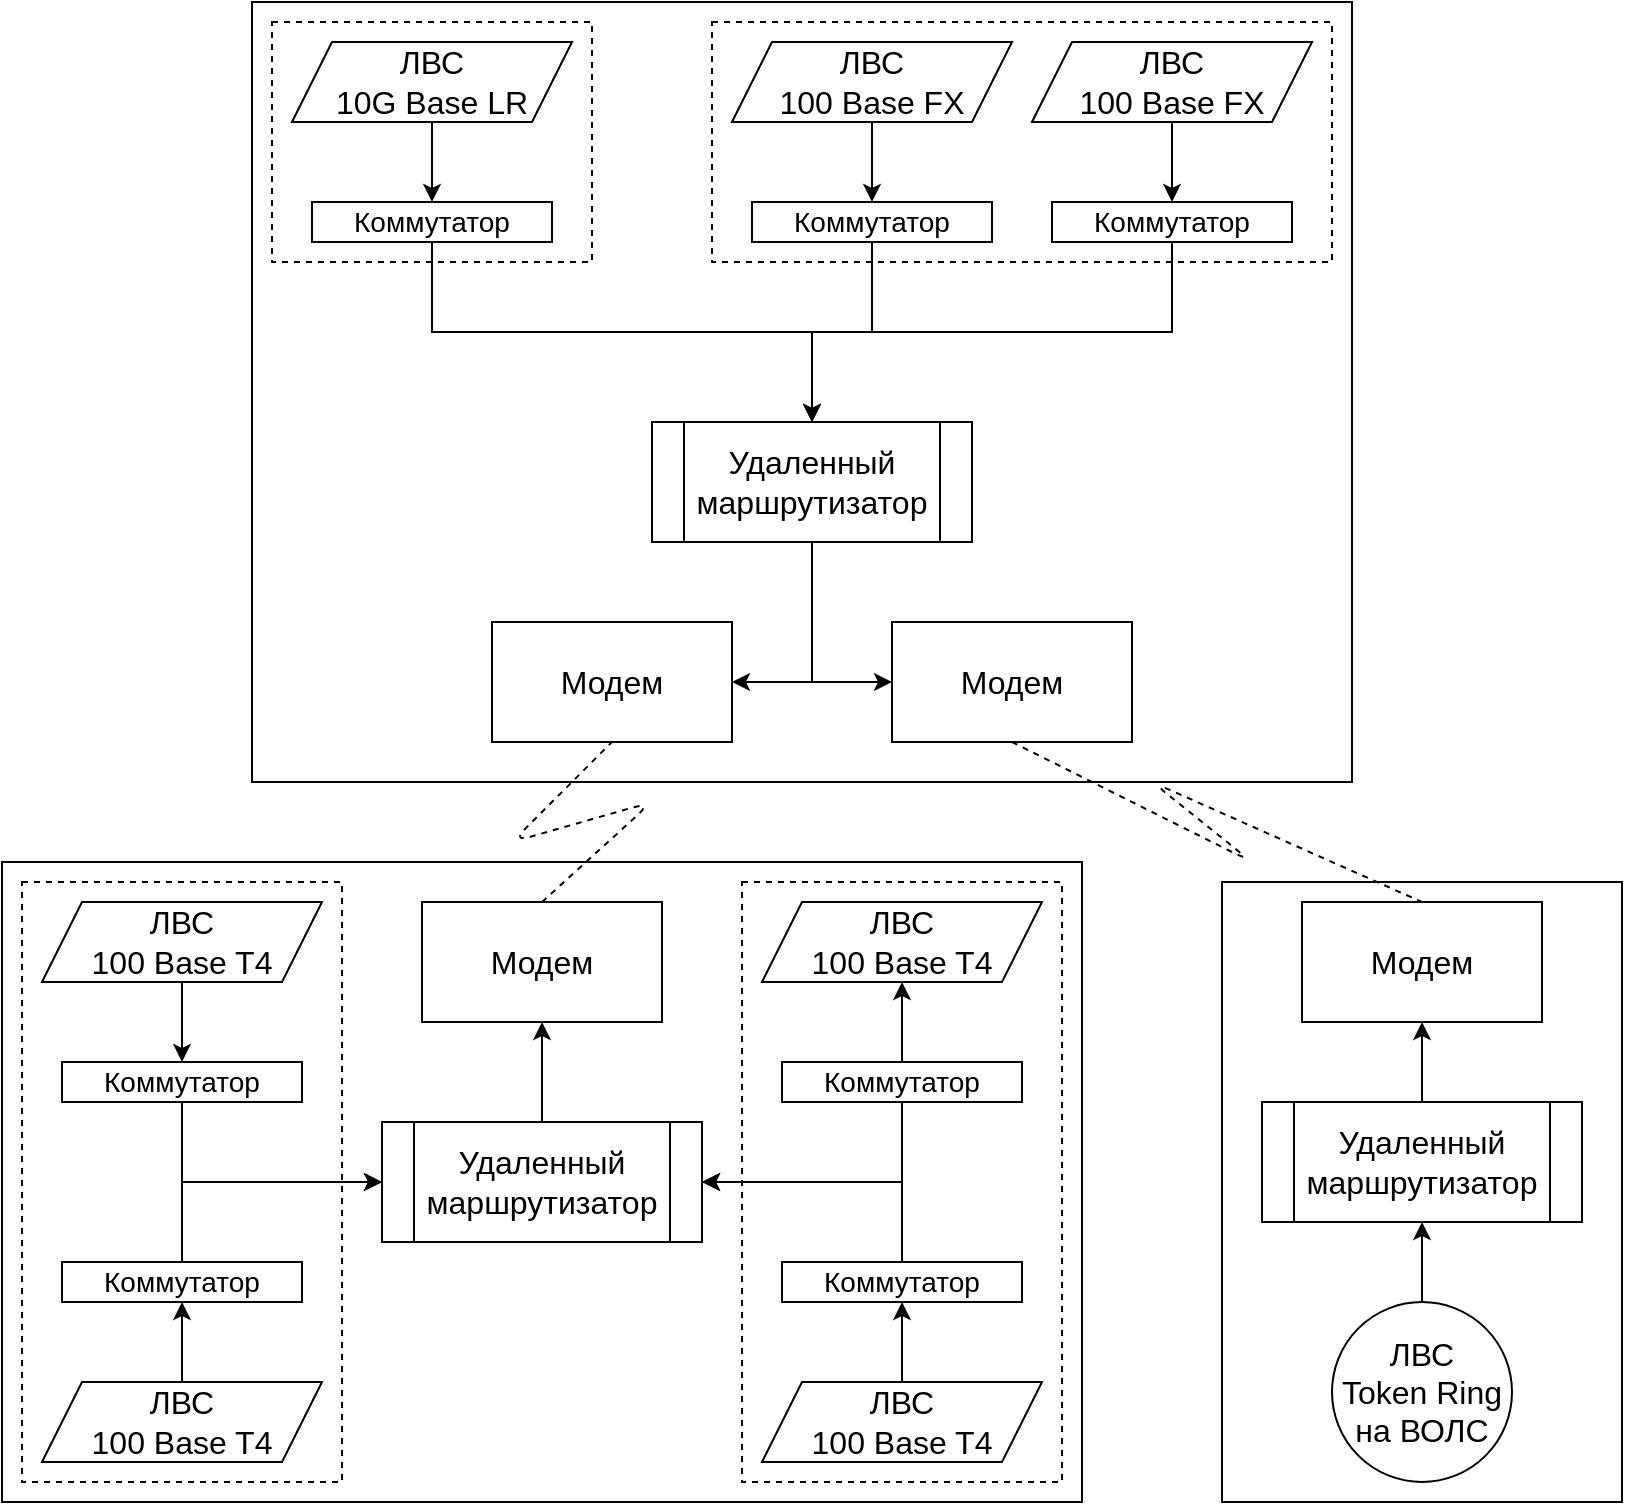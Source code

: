 <mxfile version="13.6.10" type="github">
  <diagram id="Ht1M8jgEwFfnCIfOTk4-" name="Page-1">
    <mxGraphModel dx="-249" dy="1341" grid="1" gridSize="10" guides="1" tooltips="1" connect="1" arrows="1" fold="1" page="1" pageScale="1" pageWidth="1169" pageHeight="827" math="0" shadow="0">
      <root>
        <mxCell id="0" />
        <mxCell id="1" parent="0" />
        <mxCell id="H0Uw_oi4I9NrX1j97PpR-87" value="" style="rounded=0;whiteSpace=wrap;html=1;fontSize=16;" vertex="1" parent="1">
          <mxGeometry x="1785" y="-50" width="200" height="310" as="geometry" />
        </mxCell>
        <mxCell id="H0Uw_oi4I9NrX1j97PpR-51" value="" style="rounded=0;whiteSpace=wrap;html=1;fontSize=16;" vertex="1" parent="1">
          <mxGeometry x="1300" y="-490" width="550" height="390" as="geometry" />
        </mxCell>
        <mxCell id="H0Uw_oi4I9NrX1j97PpR-79" value="" style="rounded=0;whiteSpace=wrap;html=1;dashed=1;fontSize=16;" vertex="1" parent="1">
          <mxGeometry x="1530" y="-480" width="310" height="120" as="geometry" />
        </mxCell>
        <mxCell id="H0Uw_oi4I9NrX1j97PpR-78" value="" style="rounded=0;whiteSpace=wrap;html=1;dashed=1;fontSize=16;" vertex="1" parent="1">
          <mxGeometry x="1310" y="-480" width="160" height="120" as="geometry" />
        </mxCell>
        <mxCell id="H0Uw_oi4I9NrX1j97PpR-71" value="" style="rounded=0;whiteSpace=wrap;html=1;fontSize=16;" vertex="1" parent="1">
          <mxGeometry x="1175" y="-60" width="540" height="320" as="geometry" />
        </mxCell>
        <mxCell id="H0Uw_oi4I9NrX1j97PpR-76" value="" style="rounded=0;whiteSpace=wrap;html=1;fontSize=16;dashed=1;" vertex="1" parent="1">
          <mxGeometry x="1545" y="-50" width="160" height="300" as="geometry" />
        </mxCell>
        <mxCell id="H0Uw_oi4I9NrX1j97PpR-73" value="" style="rounded=0;whiteSpace=wrap;html=1;fontSize=16;dashed=1;" vertex="1" parent="1">
          <mxGeometry x="1185" y="-50" width="160" height="300" as="geometry" />
        </mxCell>
        <mxCell id="H0Uw_oi4I9NrX1j97PpR-38" style="edgeStyle=orthogonalEdgeStyle;rounded=0;orthogonalLoop=1;jettySize=auto;html=1;exitX=0.5;exitY=1;exitDx=0;exitDy=0;entryX=0.5;entryY=0;entryDx=0;entryDy=0;fontSize=16;" edge="1" parent="1" source="H0Uw_oi4I9NrX1j97PpR-29" target="H0Uw_oi4I9NrX1j97PpR-31">
          <mxGeometry relative="1" as="geometry" />
        </mxCell>
        <mxCell id="H0Uw_oi4I9NrX1j97PpR-29" value="&lt;font style=&quot;font-size: 14px;&quot;&gt;Коммутатор&lt;/font&gt;" style="rounded=0;whiteSpace=wrap;html=1;fontSize=14;" vertex="1" parent="1">
          <mxGeometry x="1330" y="-390" width="120" height="20" as="geometry" />
        </mxCell>
        <mxCell id="H0Uw_oi4I9NrX1j97PpR-35" style="edgeStyle=orthogonalEdgeStyle;rounded=0;orthogonalLoop=1;jettySize=auto;html=1;exitX=0.5;exitY=1;exitDx=0;exitDy=0;entryX=1;entryY=0.5;entryDx=0;entryDy=0;fontSize=16;" edge="1" parent="1" source="H0Uw_oi4I9NrX1j97PpR-31" target="H0Uw_oi4I9NrX1j97PpR-33">
          <mxGeometry relative="1" as="geometry" />
        </mxCell>
        <mxCell id="H0Uw_oi4I9NrX1j97PpR-36" style="edgeStyle=orthogonalEdgeStyle;rounded=0;orthogonalLoop=1;jettySize=auto;html=1;exitX=0.5;exitY=1;exitDx=0;exitDy=0;entryX=0;entryY=0.5;entryDx=0;entryDy=0;fontSize=16;" edge="1" parent="1" source="H0Uw_oi4I9NrX1j97PpR-31" target="H0Uw_oi4I9NrX1j97PpR-34">
          <mxGeometry relative="1" as="geometry" />
        </mxCell>
        <mxCell id="H0Uw_oi4I9NrX1j97PpR-31" value="Удаленный маршрутизатор" style="shape=process;whiteSpace=wrap;html=1;backgroundOutline=1;fontSize=16;" vertex="1" parent="1">
          <mxGeometry x="1500" y="-280" width="160" height="60" as="geometry" />
        </mxCell>
        <mxCell id="H0Uw_oi4I9NrX1j97PpR-33" value="Модем" style="rounded=0;whiteSpace=wrap;html=1;fontSize=16;" vertex="1" parent="1">
          <mxGeometry x="1420" y="-180" width="120" height="60" as="geometry" />
        </mxCell>
        <mxCell id="H0Uw_oi4I9NrX1j97PpR-34" value="Модем" style="rounded=0;whiteSpace=wrap;html=1;fontSize=16;" vertex="1" parent="1">
          <mxGeometry x="1620" y="-180" width="120" height="60" as="geometry" />
        </mxCell>
        <mxCell id="H0Uw_oi4I9NrX1j97PpR-44" style="edgeStyle=orthogonalEdgeStyle;rounded=0;orthogonalLoop=1;jettySize=auto;html=1;exitX=0.5;exitY=1;exitDx=0;exitDy=0;fontSize=16;entryX=0.5;entryY=0;entryDx=0;entryDy=0;" edge="1" parent="1" source="H0Uw_oi4I9NrX1j97PpR-39" target="H0Uw_oi4I9NrX1j97PpR-31">
          <mxGeometry relative="1" as="geometry">
            <mxPoint x="1580" y="-290.0" as="targetPoint" />
          </mxGeometry>
        </mxCell>
        <mxCell id="H0Uw_oi4I9NrX1j97PpR-39" value="&lt;font style=&quot;font-size: 14px;&quot;&gt;Коммутатор&lt;/font&gt;" style="rounded=0;whiteSpace=wrap;html=1;fontSize=14;" vertex="1" parent="1">
          <mxGeometry x="1700" y="-390" width="120" height="20" as="geometry" />
        </mxCell>
        <mxCell id="H0Uw_oi4I9NrX1j97PpR-43" style="edgeStyle=orthogonalEdgeStyle;rounded=0;orthogonalLoop=1;jettySize=auto;html=1;exitX=0.5;exitY=1;exitDx=0;exitDy=0;entryX=0.5;entryY=0;entryDx=0;entryDy=0;fontSize=16;" edge="1" parent="1" source="H0Uw_oi4I9NrX1j97PpR-40" target="H0Uw_oi4I9NrX1j97PpR-31">
          <mxGeometry relative="1" as="geometry" />
        </mxCell>
        <mxCell id="H0Uw_oi4I9NrX1j97PpR-40" value="&lt;font style=&quot;font-size: 14px;&quot;&gt;Коммутатор&lt;/font&gt;" style="rounded=0;whiteSpace=wrap;html=1;fontSize=14;" vertex="1" parent="1">
          <mxGeometry x="1550" y="-390" width="120" height="20" as="geometry" />
        </mxCell>
        <mxCell id="H0Uw_oi4I9NrX1j97PpR-46" style="edgeStyle=orthogonalEdgeStyle;rounded=0;orthogonalLoop=1;jettySize=auto;html=1;exitX=0.5;exitY=1;exitDx=0;exitDy=0;entryX=0.5;entryY=0;entryDx=0;entryDy=0;fontSize=16;" edge="1" parent="1" source="H0Uw_oi4I9NrX1j97PpR-45" target="H0Uw_oi4I9NrX1j97PpR-29">
          <mxGeometry relative="1" as="geometry" />
        </mxCell>
        <mxCell id="H0Uw_oi4I9NrX1j97PpR-45" value="ЛВС&lt;br&gt;10G Base LR" style="shape=parallelogram;perimeter=parallelogramPerimeter;whiteSpace=wrap;html=1;fixedSize=1;fontSize=16;" vertex="1" parent="1">
          <mxGeometry x="1320" y="-470" width="140" height="40" as="geometry" />
        </mxCell>
        <mxCell id="H0Uw_oi4I9NrX1j97PpR-49" style="edgeStyle=orthogonalEdgeStyle;rounded=0;orthogonalLoop=1;jettySize=auto;html=1;exitX=0.5;exitY=1;exitDx=0;exitDy=0;entryX=0.5;entryY=0;entryDx=0;entryDy=0;fontSize=16;" edge="1" parent="1" source="H0Uw_oi4I9NrX1j97PpR-47" target="H0Uw_oi4I9NrX1j97PpR-40">
          <mxGeometry relative="1" as="geometry" />
        </mxCell>
        <mxCell id="H0Uw_oi4I9NrX1j97PpR-47" value="ЛВС&lt;br&gt;100 Base FX" style="shape=parallelogram;perimeter=parallelogramPerimeter;whiteSpace=wrap;html=1;fixedSize=1;fontSize=16;" vertex="1" parent="1">
          <mxGeometry x="1540" y="-470" width="140" height="40" as="geometry" />
        </mxCell>
        <mxCell id="H0Uw_oi4I9NrX1j97PpR-50" style="edgeStyle=orthogonalEdgeStyle;rounded=0;orthogonalLoop=1;jettySize=auto;html=1;exitX=0.5;exitY=1;exitDx=0;exitDy=0;entryX=0.5;entryY=0;entryDx=0;entryDy=0;fontSize=16;" edge="1" parent="1" source="H0Uw_oi4I9NrX1j97PpR-48" target="H0Uw_oi4I9NrX1j97PpR-39">
          <mxGeometry relative="1" as="geometry" />
        </mxCell>
        <mxCell id="H0Uw_oi4I9NrX1j97PpR-48" value="ЛВС&lt;br&gt;100 Base FX" style="shape=parallelogram;perimeter=parallelogramPerimeter;whiteSpace=wrap;html=1;fixedSize=1;fontSize=16;" vertex="1" parent="1">
          <mxGeometry x="1690" y="-470" width="140" height="40" as="geometry" />
        </mxCell>
        <mxCell id="H0Uw_oi4I9NrX1j97PpR-52" value="Модем" style="rounded=0;whiteSpace=wrap;html=1;fontSize=16;" vertex="1" parent="1">
          <mxGeometry x="1385" y="-40" width="120" height="60" as="geometry" />
        </mxCell>
        <mxCell id="H0Uw_oi4I9NrX1j97PpR-70" style="edgeStyle=orthogonalEdgeStyle;rounded=0;orthogonalLoop=1;jettySize=auto;html=1;exitX=0.5;exitY=0;exitDx=0;exitDy=0;entryX=0.5;entryY=1;entryDx=0;entryDy=0;fontSize=16;" edge="1" parent="1" source="H0Uw_oi4I9NrX1j97PpR-53" target="H0Uw_oi4I9NrX1j97PpR-52">
          <mxGeometry relative="1" as="geometry" />
        </mxCell>
        <mxCell id="H0Uw_oi4I9NrX1j97PpR-53" value="Удаленный маршрутизатор" style="shape=process;whiteSpace=wrap;html=1;backgroundOutline=1;fontSize=16;" vertex="1" parent="1">
          <mxGeometry x="1365" y="70" width="160" height="60" as="geometry" />
        </mxCell>
        <mxCell id="H0Uw_oi4I9NrX1j97PpR-68" style="edgeStyle=orthogonalEdgeStyle;rounded=0;orthogonalLoop=1;jettySize=auto;html=1;exitX=0.5;exitY=0;exitDx=0;exitDy=0;entryX=0;entryY=0.5;entryDx=0;entryDy=0;fontSize=16;" edge="1" parent="1" source="H0Uw_oi4I9NrX1j97PpR-54" target="H0Uw_oi4I9NrX1j97PpR-53">
          <mxGeometry relative="1" as="geometry" />
        </mxCell>
        <mxCell id="H0Uw_oi4I9NrX1j97PpR-54" value="&lt;font style=&quot;font-size: 14px;&quot;&gt;Коммутатор&lt;/font&gt;" style="rounded=0;whiteSpace=wrap;html=1;fontSize=14;" vertex="1" parent="1">
          <mxGeometry x="1205" y="140" width="120" height="20" as="geometry" />
        </mxCell>
        <mxCell id="H0Uw_oi4I9NrX1j97PpR-69" style="edgeStyle=orthogonalEdgeStyle;rounded=0;orthogonalLoop=1;jettySize=auto;html=1;exitX=0.5;exitY=1;exitDx=0;exitDy=0;entryX=0;entryY=0.5;entryDx=0;entryDy=0;fontSize=16;" edge="1" parent="1" source="H0Uw_oi4I9NrX1j97PpR-55" target="H0Uw_oi4I9NrX1j97PpR-53">
          <mxGeometry relative="1" as="geometry" />
        </mxCell>
        <mxCell id="H0Uw_oi4I9NrX1j97PpR-55" value="&lt;font style=&quot;font-size: 14px;&quot;&gt;Коммутатор&lt;/font&gt;" style="rounded=0;whiteSpace=wrap;html=1;fontSize=14;" vertex="1" parent="1">
          <mxGeometry x="1205" y="40" width="120" height="20" as="geometry" />
        </mxCell>
        <mxCell id="H0Uw_oi4I9NrX1j97PpR-65" style="edgeStyle=orthogonalEdgeStyle;rounded=0;orthogonalLoop=1;jettySize=auto;html=1;exitX=0.5;exitY=0;exitDx=0;exitDy=0;entryX=0.5;entryY=1;entryDx=0;entryDy=0;fontSize=16;" edge="1" parent="1" source="H0Uw_oi4I9NrX1j97PpR-56" target="H0Uw_oi4I9NrX1j97PpR-60">
          <mxGeometry relative="1" as="geometry" />
        </mxCell>
        <mxCell id="H0Uw_oi4I9NrX1j97PpR-66" style="edgeStyle=orthogonalEdgeStyle;rounded=0;orthogonalLoop=1;jettySize=auto;html=1;exitX=0.5;exitY=1;exitDx=0;exitDy=0;entryX=1;entryY=0.5;entryDx=0;entryDy=0;fontSize=16;" edge="1" parent="1" source="H0Uw_oi4I9NrX1j97PpR-56" target="H0Uw_oi4I9NrX1j97PpR-53">
          <mxGeometry relative="1" as="geometry" />
        </mxCell>
        <mxCell id="H0Uw_oi4I9NrX1j97PpR-56" value="&lt;font style=&quot;font-size: 14px;&quot;&gt;Коммутатор&lt;/font&gt;" style="rounded=0;whiteSpace=wrap;html=1;fontSize=14;" vertex="1" parent="1">
          <mxGeometry x="1565" y="40" width="120" height="20" as="geometry" />
        </mxCell>
        <mxCell id="H0Uw_oi4I9NrX1j97PpR-67" style="edgeStyle=orthogonalEdgeStyle;rounded=0;orthogonalLoop=1;jettySize=auto;html=1;exitX=0.5;exitY=0;exitDx=0;exitDy=0;fontSize=16;entryX=1;entryY=0.5;entryDx=0;entryDy=0;" edge="1" parent="1" source="H0Uw_oi4I9NrX1j97PpR-57" target="H0Uw_oi4I9NrX1j97PpR-53">
          <mxGeometry relative="1" as="geometry">
            <mxPoint x="1545" y="80" as="targetPoint" />
          </mxGeometry>
        </mxCell>
        <mxCell id="H0Uw_oi4I9NrX1j97PpR-57" value="&lt;font style=&quot;font-size: 14px;&quot;&gt;Коммутатор&lt;/font&gt;" style="rounded=0;whiteSpace=wrap;html=1;fontSize=14;" vertex="1" parent="1">
          <mxGeometry x="1565" y="140" width="120" height="20" as="geometry" />
        </mxCell>
        <mxCell id="H0Uw_oi4I9NrX1j97PpR-63" style="edgeStyle=orthogonalEdgeStyle;rounded=0;orthogonalLoop=1;jettySize=auto;html=1;exitX=0.5;exitY=0;exitDx=0;exitDy=0;entryX=0.5;entryY=1;entryDx=0;entryDy=0;fontSize=16;" edge="1" parent="1" source="H0Uw_oi4I9NrX1j97PpR-58" target="H0Uw_oi4I9NrX1j97PpR-54">
          <mxGeometry relative="1" as="geometry" />
        </mxCell>
        <mxCell id="H0Uw_oi4I9NrX1j97PpR-58" value="ЛВС&lt;br&gt;100 Base T4" style="shape=parallelogram;perimeter=parallelogramPerimeter;whiteSpace=wrap;html=1;fixedSize=1;fontSize=16;" vertex="1" parent="1">
          <mxGeometry x="1195" y="200" width="140" height="40" as="geometry" />
        </mxCell>
        <mxCell id="H0Uw_oi4I9NrX1j97PpR-62" style="edgeStyle=orthogonalEdgeStyle;rounded=0;orthogonalLoop=1;jettySize=auto;html=1;exitX=0.5;exitY=1;exitDx=0;exitDy=0;entryX=0.5;entryY=0;entryDx=0;entryDy=0;fontSize=16;" edge="1" parent="1" source="H0Uw_oi4I9NrX1j97PpR-59" target="H0Uw_oi4I9NrX1j97PpR-55">
          <mxGeometry relative="1" as="geometry" />
        </mxCell>
        <mxCell id="H0Uw_oi4I9NrX1j97PpR-59" value="ЛВС&lt;br&gt;100 Base T4" style="shape=parallelogram;perimeter=parallelogramPerimeter;whiteSpace=wrap;html=1;fixedSize=1;fontSize=16;" vertex="1" parent="1">
          <mxGeometry x="1195" y="-40" width="140" height="40" as="geometry" />
        </mxCell>
        <mxCell id="H0Uw_oi4I9NrX1j97PpR-60" value="ЛВС&lt;br&gt;100 Base T4" style="shape=parallelogram;perimeter=parallelogramPerimeter;whiteSpace=wrap;html=1;fixedSize=1;fontSize=16;" vertex="1" parent="1">
          <mxGeometry x="1555" y="-40" width="140" height="40" as="geometry" />
        </mxCell>
        <mxCell id="H0Uw_oi4I9NrX1j97PpR-64" style="edgeStyle=orthogonalEdgeStyle;rounded=0;orthogonalLoop=1;jettySize=auto;html=1;exitX=0.5;exitY=0;exitDx=0;exitDy=0;entryX=0.5;entryY=1;entryDx=0;entryDy=0;fontSize=16;" edge="1" parent="1" source="H0Uw_oi4I9NrX1j97PpR-61" target="H0Uw_oi4I9NrX1j97PpR-57">
          <mxGeometry relative="1" as="geometry" />
        </mxCell>
        <mxCell id="H0Uw_oi4I9NrX1j97PpR-61" value="ЛВС&lt;br&gt;100 Base T4" style="shape=parallelogram;perimeter=parallelogramPerimeter;whiteSpace=wrap;html=1;fixedSize=1;fontSize=16;" vertex="1" parent="1">
          <mxGeometry x="1555" y="200" width="140" height="40" as="geometry" />
        </mxCell>
        <mxCell id="H0Uw_oi4I9NrX1j97PpR-72" value="" style="endArrow=none;dashed=1;html=1;fontSize=16;exitX=0.5;exitY=0;exitDx=0;exitDy=0;entryX=0.5;entryY=1;entryDx=0;entryDy=0;" edge="1" parent="1" source="H0Uw_oi4I9NrX1j97PpR-52" target="H0Uw_oi4I9NrX1j97PpR-33">
          <mxGeometry width="50" height="50" relative="1" as="geometry">
            <mxPoint x="1360" y="-30" as="sourcePoint" />
            <mxPoint x="1410" y="-80" as="targetPoint" />
            <Array as="points">
              <mxPoint x="1500" y="-90" />
              <mxPoint x="1430" y="-70" />
            </Array>
          </mxGeometry>
        </mxCell>
        <mxCell id="H0Uw_oi4I9NrX1j97PpR-80" value="Модем" style="rounded=0;whiteSpace=wrap;html=1;fontSize=16;" vertex="1" parent="1">
          <mxGeometry x="1825" y="-40" width="120" height="60" as="geometry" />
        </mxCell>
        <mxCell id="H0Uw_oi4I9NrX1j97PpR-84" style="edgeStyle=orthogonalEdgeStyle;rounded=0;orthogonalLoop=1;jettySize=auto;html=1;exitX=0.5;exitY=0;exitDx=0;exitDy=0;entryX=0.5;entryY=1;entryDx=0;entryDy=0;fontSize=16;" edge="1" parent="1" source="H0Uw_oi4I9NrX1j97PpR-81" target="H0Uw_oi4I9NrX1j97PpR-80">
          <mxGeometry relative="1" as="geometry" />
        </mxCell>
        <mxCell id="H0Uw_oi4I9NrX1j97PpR-81" value="Удаленный маршрутизатор" style="shape=process;whiteSpace=wrap;html=1;backgroundOutline=1;fontSize=16;" vertex="1" parent="1">
          <mxGeometry x="1805" y="60" width="160" height="60" as="geometry" />
        </mxCell>
        <mxCell id="H0Uw_oi4I9NrX1j97PpR-83" style="edgeStyle=orthogonalEdgeStyle;rounded=0;orthogonalLoop=1;jettySize=auto;html=1;exitX=0.5;exitY=0;exitDx=0;exitDy=0;entryX=0.5;entryY=1;entryDx=0;entryDy=0;fontSize=16;" edge="1" parent="1" source="H0Uw_oi4I9NrX1j97PpR-82" target="H0Uw_oi4I9NrX1j97PpR-81">
          <mxGeometry relative="1" as="geometry" />
        </mxCell>
        <mxCell id="H0Uw_oi4I9NrX1j97PpR-82" value="ЛВС&lt;br&gt;Token Ring на ВОЛС" style="ellipse;whiteSpace=wrap;html=1;aspect=fixed;fontSize=16;" vertex="1" parent="1">
          <mxGeometry x="1840" y="160" width="90" height="90" as="geometry" />
        </mxCell>
        <mxCell id="H0Uw_oi4I9NrX1j97PpR-86" value="" style="endArrow=none;dashed=1;html=1;fontSize=16;entryX=0.5;entryY=0;entryDx=0;entryDy=0;exitX=0.5;exitY=1;exitDx=0;exitDy=0;" edge="1" parent="1" source="H0Uw_oi4I9NrX1j97PpR-34" target="H0Uw_oi4I9NrX1j97PpR-80">
          <mxGeometry width="50" height="50" relative="1" as="geometry">
            <mxPoint x="1360" y="-60" as="sourcePoint" />
            <mxPoint x="1410" y="-110" as="targetPoint" />
            <Array as="points">
              <mxPoint x="1800" y="-60" />
              <mxPoint x="1750" y="-100" />
            </Array>
          </mxGeometry>
        </mxCell>
      </root>
    </mxGraphModel>
  </diagram>
</mxfile>
